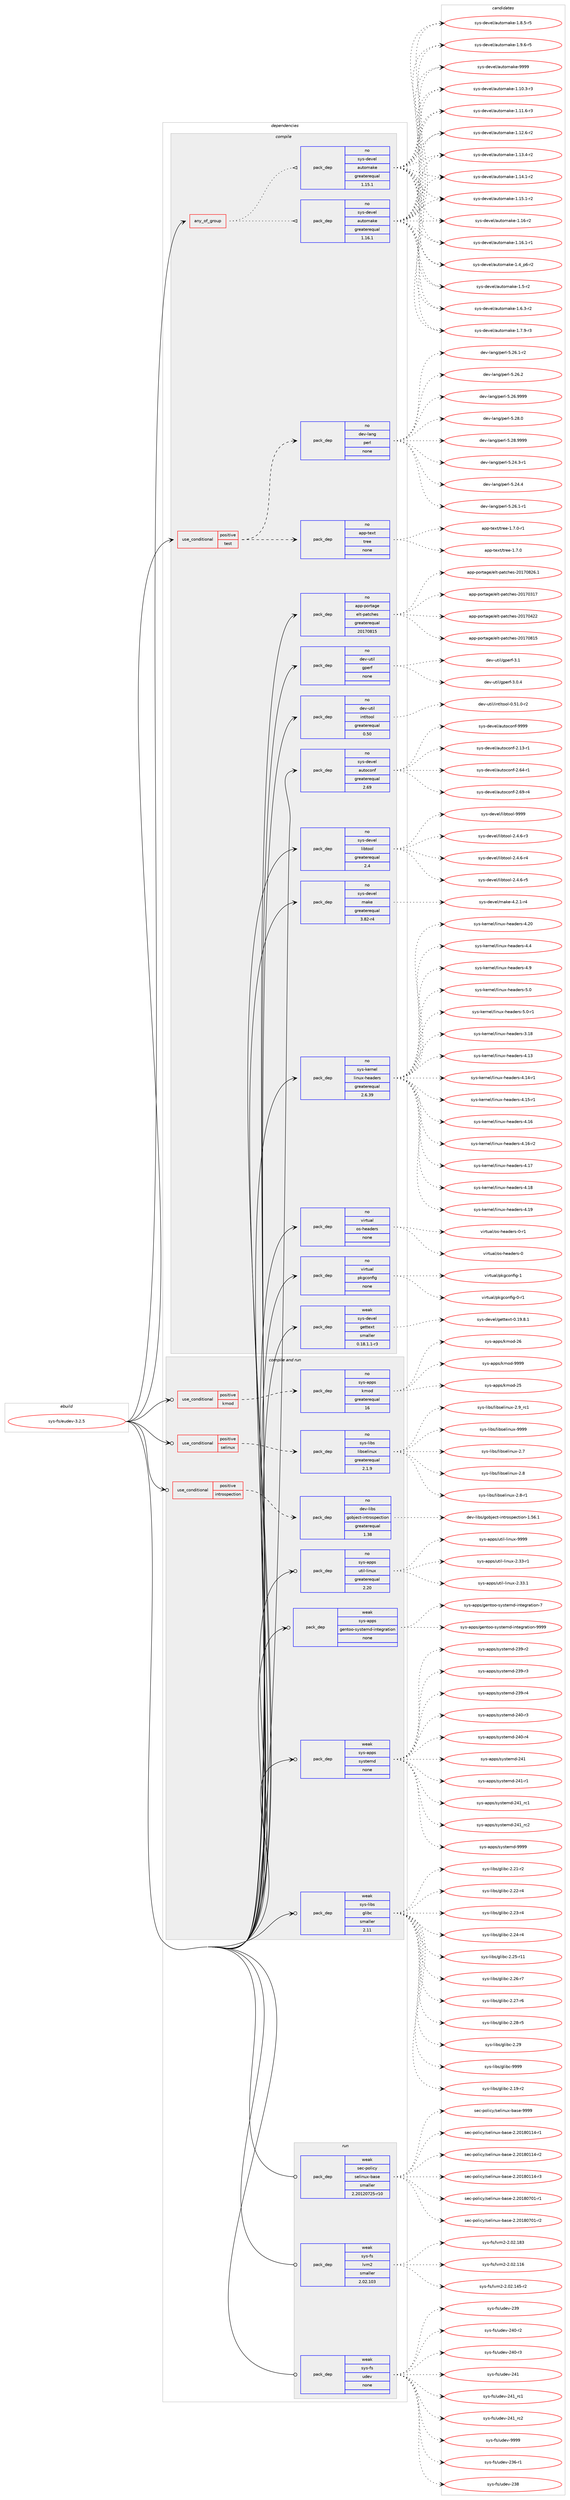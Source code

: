digraph prolog {

# *************
# Graph options
# *************

newrank=true;
concentrate=true;
compound=true;
graph [rankdir=LR,fontname=Helvetica,fontsize=10,ranksep=1.5];#, ranksep=2.5, nodesep=0.2];
edge  [arrowhead=vee];
node  [fontname=Helvetica,fontsize=10];

# **********
# The ebuild
# **********

subgraph cluster_leftcol {
color=gray;
rank=same;
label=<<i>ebuild</i>>;
id [label="sys-fs/eudev-3.2.5", color=red, width=4, href="../sys-fs/eudev-3.2.5.svg"];
}

# ****************
# The dependencies
# ****************

subgraph cluster_midcol {
color=gray;
label=<<i>dependencies</i>>;
subgraph cluster_compile {
fillcolor="#eeeeee";
style=filled;
label=<<i>compile</i>>;
subgraph any27519 {
dependency1732027 [label=<<TABLE BORDER="0" CELLBORDER="1" CELLSPACING="0" CELLPADDING="4"><TR><TD CELLPADDING="10">any_of_group</TD></TR></TABLE>>, shape=none, color=red];subgraph pack1242943 {
dependency1732028 [label=<<TABLE BORDER="0" CELLBORDER="1" CELLSPACING="0" CELLPADDING="4" WIDTH="220"><TR><TD ROWSPAN="6" CELLPADDING="30">pack_dep</TD></TR><TR><TD WIDTH="110">no</TD></TR><TR><TD>sys-devel</TD></TR><TR><TD>automake</TD></TR><TR><TD>greaterequal</TD></TR><TR><TD>1.16.1</TD></TR></TABLE>>, shape=none, color=blue];
}
dependency1732027:e -> dependency1732028:w [weight=20,style="dotted",arrowhead="oinv"];
subgraph pack1242944 {
dependency1732029 [label=<<TABLE BORDER="0" CELLBORDER="1" CELLSPACING="0" CELLPADDING="4" WIDTH="220"><TR><TD ROWSPAN="6" CELLPADDING="30">pack_dep</TD></TR><TR><TD WIDTH="110">no</TD></TR><TR><TD>sys-devel</TD></TR><TR><TD>automake</TD></TR><TR><TD>greaterequal</TD></TR><TR><TD>1.15.1</TD></TR></TABLE>>, shape=none, color=blue];
}
dependency1732027:e -> dependency1732029:w [weight=20,style="dotted",arrowhead="oinv"];
}
id:e -> dependency1732027:w [weight=20,style="solid",arrowhead="vee"];
subgraph cond460652 {
dependency1732030 [label=<<TABLE BORDER="0" CELLBORDER="1" CELLSPACING="0" CELLPADDING="4"><TR><TD ROWSPAN="3" CELLPADDING="10">use_conditional</TD></TR><TR><TD>positive</TD></TR><TR><TD>test</TD></TR></TABLE>>, shape=none, color=red];
subgraph pack1242945 {
dependency1732031 [label=<<TABLE BORDER="0" CELLBORDER="1" CELLSPACING="0" CELLPADDING="4" WIDTH="220"><TR><TD ROWSPAN="6" CELLPADDING="30">pack_dep</TD></TR><TR><TD WIDTH="110">no</TD></TR><TR><TD>app-text</TD></TR><TR><TD>tree</TD></TR><TR><TD>none</TD></TR><TR><TD></TD></TR></TABLE>>, shape=none, color=blue];
}
dependency1732030:e -> dependency1732031:w [weight=20,style="dashed",arrowhead="vee"];
subgraph pack1242946 {
dependency1732032 [label=<<TABLE BORDER="0" CELLBORDER="1" CELLSPACING="0" CELLPADDING="4" WIDTH="220"><TR><TD ROWSPAN="6" CELLPADDING="30">pack_dep</TD></TR><TR><TD WIDTH="110">no</TD></TR><TR><TD>dev-lang</TD></TR><TR><TD>perl</TD></TR><TR><TD>none</TD></TR><TR><TD></TD></TR></TABLE>>, shape=none, color=blue];
}
dependency1732030:e -> dependency1732032:w [weight=20,style="dashed",arrowhead="vee"];
}
id:e -> dependency1732030:w [weight=20,style="solid",arrowhead="vee"];
subgraph pack1242947 {
dependency1732033 [label=<<TABLE BORDER="0" CELLBORDER="1" CELLSPACING="0" CELLPADDING="4" WIDTH="220"><TR><TD ROWSPAN="6" CELLPADDING="30">pack_dep</TD></TR><TR><TD WIDTH="110">no</TD></TR><TR><TD>app-portage</TD></TR><TR><TD>elt-patches</TD></TR><TR><TD>greaterequal</TD></TR><TR><TD>20170815</TD></TR></TABLE>>, shape=none, color=blue];
}
id:e -> dependency1732033:w [weight=20,style="solid",arrowhead="vee"];
subgraph pack1242948 {
dependency1732034 [label=<<TABLE BORDER="0" CELLBORDER="1" CELLSPACING="0" CELLPADDING="4" WIDTH="220"><TR><TD ROWSPAN="6" CELLPADDING="30">pack_dep</TD></TR><TR><TD WIDTH="110">no</TD></TR><TR><TD>dev-util</TD></TR><TR><TD>gperf</TD></TR><TR><TD>none</TD></TR><TR><TD></TD></TR></TABLE>>, shape=none, color=blue];
}
id:e -> dependency1732034:w [weight=20,style="solid",arrowhead="vee"];
subgraph pack1242949 {
dependency1732035 [label=<<TABLE BORDER="0" CELLBORDER="1" CELLSPACING="0" CELLPADDING="4" WIDTH="220"><TR><TD ROWSPAN="6" CELLPADDING="30">pack_dep</TD></TR><TR><TD WIDTH="110">no</TD></TR><TR><TD>dev-util</TD></TR><TR><TD>intltool</TD></TR><TR><TD>greaterequal</TD></TR><TR><TD>0.50</TD></TR></TABLE>>, shape=none, color=blue];
}
id:e -> dependency1732035:w [weight=20,style="solid",arrowhead="vee"];
subgraph pack1242950 {
dependency1732036 [label=<<TABLE BORDER="0" CELLBORDER="1" CELLSPACING="0" CELLPADDING="4" WIDTH="220"><TR><TD ROWSPAN="6" CELLPADDING="30">pack_dep</TD></TR><TR><TD WIDTH="110">no</TD></TR><TR><TD>sys-devel</TD></TR><TR><TD>autoconf</TD></TR><TR><TD>greaterequal</TD></TR><TR><TD>2.69</TD></TR></TABLE>>, shape=none, color=blue];
}
id:e -> dependency1732036:w [weight=20,style="solid",arrowhead="vee"];
subgraph pack1242951 {
dependency1732037 [label=<<TABLE BORDER="0" CELLBORDER="1" CELLSPACING="0" CELLPADDING="4" WIDTH="220"><TR><TD ROWSPAN="6" CELLPADDING="30">pack_dep</TD></TR><TR><TD WIDTH="110">no</TD></TR><TR><TD>sys-devel</TD></TR><TR><TD>libtool</TD></TR><TR><TD>greaterequal</TD></TR><TR><TD>2.4</TD></TR></TABLE>>, shape=none, color=blue];
}
id:e -> dependency1732037:w [weight=20,style="solid",arrowhead="vee"];
subgraph pack1242952 {
dependency1732038 [label=<<TABLE BORDER="0" CELLBORDER="1" CELLSPACING="0" CELLPADDING="4" WIDTH="220"><TR><TD ROWSPAN="6" CELLPADDING="30">pack_dep</TD></TR><TR><TD WIDTH="110">no</TD></TR><TR><TD>sys-devel</TD></TR><TR><TD>make</TD></TR><TR><TD>greaterequal</TD></TR><TR><TD>3.82-r4</TD></TR></TABLE>>, shape=none, color=blue];
}
id:e -> dependency1732038:w [weight=20,style="solid",arrowhead="vee"];
subgraph pack1242953 {
dependency1732039 [label=<<TABLE BORDER="0" CELLBORDER="1" CELLSPACING="0" CELLPADDING="4" WIDTH="220"><TR><TD ROWSPAN="6" CELLPADDING="30">pack_dep</TD></TR><TR><TD WIDTH="110">no</TD></TR><TR><TD>sys-kernel</TD></TR><TR><TD>linux-headers</TD></TR><TR><TD>greaterequal</TD></TR><TR><TD>2.6.39</TD></TR></TABLE>>, shape=none, color=blue];
}
id:e -> dependency1732039:w [weight=20,style="solid",arrowhead="vee"];
subgraph pack1242954 {
dependency1732040 [label=<<TABLE BORDER="0" CELLBORDER="1" CELLSPACING="0" CELLPADDING="4" WIDTH="220"><TR><TD ROWSPAN="6" CELLPADDING="30">pack_dep</TD></TR><TR><TD WIDTH="110">no</TD></TR><TR><TD>virtual</TD></TR><TR><TD>os-headers</TD></TR><TR><TD>none</TD></TR><TR><TD></TD></TR></TABLE>>, shape=none, color=blue];
}
id:e -> dependency1732040:w [weight=20,style="solid",arrowhead="vee"];
subgraph pack1242955 {
dependency1732041 [label=<<TABLE BORDER="0" CELLBORDER="1" CELLSPACING="0" CELLPADDING="4" WIDTH="220"><TR><TD ROWSPAN="6" CELLPADDING="30">pack_dep</TD></TR><TR><TD WIDTH="110">no</TD></TR><TR><TD>virtual</TD></TR><TR><TD>pkgconfig</TD></TR><TR><TD>none</TD></TR><TR><TD></TD></TR></TABLE>>, shape=none, color=blue];
}
id:e -> dependency1732041:w [weight=20,style="solid",arrowhead="vee"];
subgraph pack1242956 {
dependency1732042 [label=<<TABLE BORDER="0" CELLBORDER="1" CELLSPACING="0" CELLPADDING="4" WIDTH="220"><TR><TD ROWSPAN="6" CELLPADDING="30">pack_dep</TD></TR><TR><TD WIDTH="110">weak</TD></TR><TR><TD>sys-devel</TD></TR><TR><TD>gettext</TD></TR><TR><TD>smaller</TD></TR><TR><TD>0.18.1.1-r3</TD></TR></TABLE>>, shape=none, color=blue];
}
id:e -> dependency1732042:w [weight=20,style="solid",arrowhead="vee"];
}
subgraph cluster_compileandrun {
fillcolor="#eeeeee";
style=filled;
label=<<i>compile and run</i>>;
subgraph cond460653 {
dependency1732043 [label=<<TABLE BORDER="0" CELLBORDER="1" CELLSPACING="0" CELLPADDING="4"><TR><TD ROWSPAN="3" CELLPADDING="10">use_conditional</TD></TR><TR><TD>positive</TD></TR><TR><TD>introspection</TD></TR></TABLE>>, shape=none, color=red];
subgraph pack1242957 {
dependency1732044 [label=<<TABLE BORDER="0" CELLBORDER="1" CELLSPACING="0" CELLPADDING="4" WIDTH="220"><TR><TD ROWSPAN="6" CELLPADDING="30">pack_dep</TD></TR><TR><TD WIDTH="110">no</TD></TR><TR><TD>dev-libs</TD></TR><TR><TD>gobject-introspection</TD></TR><TR><TD>greaterequal</TD></TR><TR><TD>1.38</TD></TR></TABLE>>, shape=none, color=blue];
}
dependency1732043:e -> dependency1732044:w [weight=20,style="dashed",arrowhead="vee"];
}
id:e -> dependency1732043:w [weight=20,style="solid",arrowhead="odotvee"];
subgraph cond460654 {
dependency1732045 [label=<<TABLE BORDER="0" CELLBORDER="1" CELLSPACING="0" CELLPADDING="4"><TR><TD ROWSPAN="3" CELLPADDING="10">use_conditional</TD></TR><TR><TD>positive</TD></TR><TR><TD>kmod</TD></TR></TABLE>>, shape=none, color=red];
subgraph pack1242958 {
dependency1732046 [label=<<TABLE BORDER="0" CELLBORDER="1" CELLSPACING="0" CELLPADDING="4" WIDTH="220"><TR><TD ROWSPAN="6" CELLPADDING="30">pack_dep</TD></TR><TR><TD WIDTH="110">no</TD></TR><TR><TD>sys-apps</TD></TR><TR><TD>kmod</TD></TR><TR><TD>greaterequal</TD></TR><TR><TD>16</TD></TR></TABLE>>, shape=none, color=blue];
}
dependency1732045:e -> dependency1732046:w [weight=20,style="dashed",arrowhead="vee"];
}
id:e -> dependency1732045:w [weight=20,style="solid",arrowhead="odotvee"];
subgraph cond460655 {
dependency1732047 [label=<<TABLE BORDER="0" CELLBORDER="1" CELLSPACING="0" CELLPADDING="4"><TR><TD ROWSPAN="3" CELLPADDING="10">use_conditional</TD></TR><TR><TD>positive</TD></TR><TR><TD>selinux</TD></TR></TABLE>>, shape=none, color=red];
subgraph pack1242959 {
dependency1732048 [label=<<TABLE BORDER="0" CELLBORDER="1" CELLSPACING="0" CELLPADDING="4" WIDTH="220"><TR><TD ROWSPAN="6" CELLPADDING="30">pack_dep</TD></TR><TR><TD WIDTH="110">no</TD></TR><TR><TD>sys-libs</TD></TR><TR><TD>libselinux</TD></TR><TR><TD>greaterequal</TD></TR><TR><TD>2.1.9</TD></TR></TABLE>>, shape=none, color=blue];
}
dependency1732047:e -> dependency1732048:w [weight=20,style="dashed",arrowhead="vee"];
}
id:e -> dependency1732047:w [weight=20,style="solid",arrowhead="odotvee"];
subgraph pack1242960 {
dependency1732049 [label=<<TABLE BORDER="0" CELLBORDER="1" CELLSPACING="0" CELLPADDING="4" WIDTH="220"><TR><TD ROWSPAN="6" CELLPADDING="30">pack_dep</TD></TR><TR><TD WIDTH="110">no</TD></TR><TR><TD>sys-apps</TD></TR><TR><TD>util-linux</TD></TR><TR><TD>greaterequal</TD></TR><TR><TD>2.20</TD></TR></TABLE>>, shape=none, color=blue];
}
id:e -> dependency1732049:w [weight=20,style="solid",arrowhead="odotvee"];
subgraph pack1242961 {
dependency1732050 [label=<<TABLE BORDER="0" CELLBORDER="1" CELLSPACING="0" CELLPADDING="4" WIDTH="220"><TR><TD ROWSPAN="6" CELLPADDING="30">pack_dep</TD></TR><TR><TD WIDTH="110">weak</TD></TR><TR><TD>sys-apps</TD></TR><TR><TD>gentoo-systemd-integration</TD></TR><TR><TD>none</TD></TR><TR><TD></TD></TR></TABLE>>, shape=none, color=blue];
}
id:e -> dependency1732050:w [weight=20,style="solid",arrowhead="odotvee"];
subgraph pack1242962 {
dependency1732051 [label=<<TABLE BORDER="0" CELLBORDER="1" CELLSPACING="0" CELLPADDING="4" WIDTH="220"><TR><TD ROWSPAN="6" CELLPADDING="30">pack_dep</TD></TR><TR><TD WIDTH="110">weak</TD></TR><TR><TD>sys-apps</TD></TR><TR><TD>systemd</TD></TR><TR><TD>none</TD></TR><TR><TD></TD></TR></TABLE>>, shape=none, color=blue];
}
id:e -> dependency1732051:w [weight=20,style="solid",arrowhead="odotvee"];
subgraph pack1242963 {
dependency1732052 [label=<<TABLE BORDER="0" CELLBORDER="1" CELLSPACING="0" CELLPADDING="4" WIDTH="220"><TR><TD ROWSPAN="6" CELLPADDING="30">pack_dep</TD></TR><TR><TD WIDTH="110">weak</TD></TR><TR><TD>sys-libs</TD></TR><TR><TD>glibc</TD></TR><TR><TD>smaller</TD></TR><TR><TD>2.11</TD></TR></TABLE>>, shape=none, color=blue];
}
id:e -> dependency1732052:w [weight=20,style="solid",arrowhead="odotvee"];
}
subgraph cluster_run {
fillcolor="#eeeeee";
style=filled;
label=<<i>run</i>>;
subgraph pack1242964 {
dependency1732053 [label=<<TABLE BORDER="0" CELLBORDER="1" CELLSPACING="0" CELLPADDING="4" WIDTH="220"><TR><TD ROWSPAN="6" CELLPADDING="30">pack_dep</TD></TR><TR><TD WIDTH="110">weak</TD></TR><TR><TD>sec-policy</TD></TR><TR><TD>selinux-base</TD></TR><TR><TD>smaller</TD></TR><TR><TD>2.20120725-r10</TD></TR></TABLE>>, shape=none, color=blue];
}
id:e -> dependency1732053:w [weight=20,style="solid",arrowhead="odot"];
subgraph pack1242965 {
dependency1732054 [label=<<TABLE BORDER="0" CELLBORDER="1" CELLSPACING="0" CELLPADDING="4" WIDTH="220"><TR><TD ROWSPAN="6" CELLPADDING="30">pack_dep</TD></TR><TR><TD WIDTH="110">weak</TD></TR><TR><TD>sys-fs</TD></TR><TR><TD>lvm2</TD></TR><TR><TD>smaller</TD></TR><TR><TD>2.02.103</TD></TR></TABLE>>, shape=none, color=blue];
}
id:e -> dependency1732054:w [weight=20,style="solid",arrowhead="odot"];
subgraph pack1242966 {
dependency1732055 [label=<<TABLE BORDER="0" CELLBORDER="1" CELLSPACING="0" CELLPADDING="4" WIDTH="220"><TR><TD ROWSPAN="6" CELLPADDING="30">pack_dep</TD></TR><TR><TD WIDTH="110">weak</TD></TR><TR><TD>sys-fs</TD></TR><TR><TD>udev</TD></TR><TR><TD>none</TD></TR><TR><TD></TD></TR></TABLE>>, shape=none, color=blue];
}
id:e -> dependency1732055:w [weight=20,style="solid",arrowhead="odot"];
}
}

# **************
# The candidates
# **************

subgraph cluster_choices {
rank=same;
color=gray;
label=<<i>candidates</i>>;

subgraph choice1242943 {
color=black;
nodesep=1;
choice11512111545100101118101108479711711611110997107101454946494846514511451 [label="sys-devel/automake-1.10.3-r3", color=red, width=4,href="../sys-devel/automake-1.10.3-r3.svg"];
choice11512111545100101118101108479711711611110997107101454946494946544511451 [label="sys-devel/automake-1.11.6-r3", color=red, width=4,href="../sys-devel/automake-1.11.6-r3.svg"];
choice11512111545100101118101108479711711611110997107101454946495046544511450 [label="sys-devel/automake-1.12.6-r2", color=red, width=4,href="../sys-devel/automake-1.12.6-r2.svg"];
choice11512111545100101118101108479711711611110997107101454946495146524511450 [label="sys-devel/automake-1.13.4-r2", color=red, width=4,href="../sys-devel/automake-1.13.4-r2.svg"];
choice11512111545100101118101108479711711611110997107101454946495246494511450 [label="sys-devel/automake-1.14.1-r2", color=red, width=4,href="../sys-devel/automake-1.14.1-r2.svg"];
choice11512111545100101118101108479711711611110997107101454946495346494511450 [label="sys-devel/automake-1.15.1-r2", color=red, width=4,href="../sys-devel/automake-1.15.1-r2.svg"];
choice1151211154510010111810110847971171161111099710710145494649544511450 [label="sys-devel/automake-1.16-r2", color=red, width=4,href="../sys-devel/automake-1.16-r2.svg"];
choice11512111545100101118101108479711711611110997107101454946495446494511449 [label="sys-devel/automake-1.16.1-r1", color=red, width=4,href="../sys-devel/automake-1.16.1-r1.svg"];
choice115121115451001011181011084797117116111109971071014549465295112544511450 [label="sys-devel/automake-1.4_p6-r2", color=red, width=4,href="../sys-devel/automake-1.4_p6-r2.svg"];
choice11512111545100101118101108479711711611110997107101454946534511450 [label="sys-devel/automake-1.5-r2", color=red, width=4,href="../sys-devel/automake-1.5-r2.svg"];
choice115121115451001011181011084797117116111109971071014549465446514511450 [label="sys-devel/automake-1.6.3-r2", color=red, width=4,href="../sys-devel/automake-1.6.3-r2.svg"];
choice115121115451001011181011084797117116111109971071014549465546574511451 [label="sys-devel/automake-1.7.9-r3", color=red, width=4,href="../sys-devel/automake-1.7.9-r3.svg"];
choice115121115451001011181011084797117116111109971071014549465646534511453 [label="sys-devel/automake-1.8.5-r5", color=red, width=4,href="../sys-devel/automake-1.8.5-r5.svg"];
choice115121115451001011181011084797117116111109971071014549465746544511453 [label="sys-devel/automake-1.9.6-r5", color=red, width=4,href="../sys-devel/automake-1.9.6-r5.svg"];
choice115121115451001011181011084797117116111109971071014557575757 [label="sys-devel/automake-9999", color=red, width=4,href="../sys-devel/automake-9999.svg"];
dependency1732028:e -> choice11512111545100101118101108479711711611110997107101454946494846514511451:w [style=dotted,weight="100"];
dependency1732028:e -> choice11512111545100101118101108479711711611110997107101454946494946544511451:w [style=dotted,weight="100"];
dependency1732028:e -> choice11512111545100101118101108479711711611110997107101454946495046544511450:w [style=dotted,weight="100"];
dependency1732028:e -> choice11512111545100101118101108479711711611110997107101454946495146524511450:w [style=dotted,weight="100"];
dependency1732028:e -> choice11512111545100101118101108479711711611110997107101454946495246494511450:w [style=dotted,weight="100"];
dependency1732028:e -> choice11512111545100101118101108479711711611110997107101454946495346494511450:w [style=dotted,weight="100"];
dependency1732028:e -> choice1151211154510010111810110847971171161111099710710145494649544511450:w [style=dotted,weight="100"];
dependency1732028:e -> choice11512111545100101118101108479711711611110997107101454946495446494511449:w [style=dotted,weight="100"];
dependency1732028:e -> choice115121115451001011181011084797117116111109971071014549465295112544511450:w [style=dotted,weight="100"];
dependency1732028:e -> choice11512111545100101118101108479711711611110997107101454946534511450:w [style=dotted,weight="100"];
dependency1732028:e -> choice115121115451001011181011084797117116111109971071014549465446514511450:w [style=dotted,weight="100"];
dependency1732028:e -> choice115121115451001011181011084797117116111109971071014549465546574511451:w [style=dotted,weight="100"];
dependency1732028:e -> choice115121115451001011181011084797117116111109971071014549465646534511453:w [style=dotted,weight="100"];
dependency1732028:e -> choice115121115451001011181011084797117116111109971071014549465746544511453:w [style=dotted,weight="100"];
dependency1732028:e -> choice115121115451001011181011084797117116111109971071014557575757:w [style=dotted,weight="100"];
}
subgraph choice1242944 {
color=black;
nodesep=1;
choice11512111545100101118101108479711711611110997107101454946494846514511451 [label="sys-devel/automake-1.10.3-r3", color=red, width=4,href="../sys-devel/automake-1.10.3-r3.svg"];
choice11512111545100101118101108479711711611110997107101454946494946544511451 [label="sys-devel/automake-1.11.6-r3", color=red, width=4,href="../sys-devel/automake-1.11.6-r3.svg"];
choice11512111545100101118101108479711711611110997107101454946495046544511450 [label="sys-devel/automake-1.12.6-r2", color=red, width=4,href="../sys-devel/automake-1.12.6-r2.svg"];
choice11512111545100101118101108479711711611110997107101454946495146524511450 [label="sys-devel/automake-1.13.4-r2", color=red, width=4,href="../sys-devel/automake-1.13.4-r2.svg"];
choice11512111545100101118101108479711711611110997107101454946495246494511450 [label="sys-devel/automake-1.14.1-r2", color=red, width=4,href="../sys-devel/automake-1.14.1-r2.svg"];
choice11512111545100101118101108479711711611110997107101454946495346494511450 [label="sys-devel/automake-1.15.1-r2", color=red, width=4,href="../sys-devel/automake-1.15.1-r2.svg"];
choice1151211154510010111810110847971171161111099710710145494649544511450 [label="sys-devel/automake-1.16-r2", color=red, width=4,href="../sys-devel/automake-1.16-r2.svg"];
choice11512111545100101118101108479711711611110997107101454946495446494511449 [label="sys-devel/automake-1.16.1-r1", color=red, width=4,href="../sys-devel/automake-1.16.1-r1.svg"];
choice115121115451001011181011084797117116111109971071014549465295112544511450 [label="sys-devel/automake-1.4_p6-r2", color=red, width=4,href="../sys-devel/automake-1.4_p6-r2.svg"];
choice11512111545100101118101108479711711611110997107101454946534511450 [label="sys-devel/automake-1.5-r2", color=red, width=4,href="../sys-devel/automake-1.5-r2.svg"];
choice115121115451001011181011084797117116111109971071014549465446514511450 [label="sys-devel/automake-1.6.3-r2", color=red, width=4,href="../sys-devel/automake-1.6.3-r2.svg"];
choice115121115451001011181011084797117116111109971071014549465546574511451 [label="sys-devel/automake-1.7.9-r3", color=red, width=4,href="../sys-devel/automake-1.7.9-r3.svg"];
choice115121115451001011181011084797117116111109971071014549465646534511453 [label="sys-devel/automake-1.8.5-r5", color=red, width=4,href="../sys-devel/automake-1.8.5-r5.svg"];
choice115121115451001011181011084797117116111109971071014549465746544511453 [label="sys-devel/automake-1.9.6-r5", color=red, width=4,href="../sys-devel/automake-1.9.6-r5.svg"];
choice115121115451001011181011084797117116111109971071014557575757 [label="sys-devel/automake-9999", color=red, width=4,href="../sys-devel/automake-9999.svg"];
dependency1732029:e -> choice11512111545100101118101108479711711611110997107101454946494846514511451:w [style=dotted,weight="100"];
dependency1732029:e -> choice11512111545100101118101108479711711611110997107101454946494946544511451:w [style=dotted,weight="100"];
dependency1732029:e -> choice11512111545100101118101108479711711611110997107101454946495046544511450:w [style=dotted,weight="100"];
dependency1732029:e -> choice11512111545100101118101108479711711611110997107101454946495146524511450:w [style=dotted,weight="100"];
dependency1732029:e -> choice11512111545100101118101108479711711611110997107101454946495246494511450:w [style=dotted,weight="100"];
dependency1732029:e -> choice11512111545100101118101108479711711611110997107101454946495346494511450:w [style=dotted,weight="100"];
dependency1732029:e -> choice1151211154510010111810110847971171161111099710710145494649544511450:w [style=dotted,weight="100"];
dependency1732029:e -> choice11512111545100101118101108479711711611110997107101454946495446494511449:w [style=dotted,weight="100"];
dependency1732029:e -> choice115121115451001011181011084797117116111109971071014549465295112544511450:w [style=dotted,weight="100"];
dependency1732029:e -> choice11512111545100101118101108479711711611110997107101454946534511450:w [style=dotted,weight="100"];
dependency1732029:e -> choice115121115451001011181011084797117116111109971071014549465446514511450:w [style=dotted,weight="100"];
dependency1732029:e -> choice115121115451001011181011084797117116111109971071014549465546574511451:w [style=dotted,weight="100"];
dependency1732029:e -> choice115121115451001011181011084797117116111109971071014549465646534511453:w [style=dotted,weight="100"];
dependency1732029:e -> choice115121115451001011181011084797117116111109971071014549465746544511453:w [style=dotted,weight="100"];
dependency1732029:e -> choice115121115451001011181011084797117116111109971071014557575757:w [style=dotted,weight="100"];
}
subgraph choice1242945 {
color=black;
nodesep=1;
choice971121124511610112011647116114101101454946554648 [label="app-text/tree-1.7.0", color=red, width=4,href="../app-text/tree-1.7.0.svg"];
choice9711211245116101120116471161141011014549465546484511449 [label="app-text/tree-1.7.0-r1", color=red, width=4,href="../app-text/tree-1.7.0-r1.svg"];
dependency1732031:e -> choice971121124511610112011647116114101101454946554648:w [style=dotted,weight="100"];
dependency1732031:e -> choice9711211245116101120116471161141011014549465546484511449:w [style=dotted,weight="100"];
}
subgraph choice1242946 {
color=black;
nodesep=1;
choice100101118451089711010347112101114108455346505246514511449 [label="dev-lang/perl-5.24.3-r1", color=red, width=4,href="../dev-lang/perl-5.24.3-r1.svg"];
choice10010111845108971101034711210111410845534650524652 [label="dev-lang/perl-5.24.4", color=red, width=4,href="../dev-lang/perl-5.24.4.svg"];
choice100101118451089711010347112101114108455346505446494511449 [label="dev-lang/perl-5.26.1-r1", color=red, width=4,href="../dev-lang/perl-5.26.1-r1.svg"];
choice100101118451089711010347112101114108455346505446494511450 [label="dev-lang/perl-5.26.1-r2", color=red, width=4,href="../dev-lang/perl-5.26.1-r2.svg"];
choice10010111845108971101034711210111410845534650544650 [label="dev-lang/perl-5.26.2", color=red, width=4,href="../dev-lang/perl-5.26.2.svg"];
choice10010111845108971101034711210111410845534650544657575757 [label="dev-lang/perl-5.26.9999", color=red, width=4,href="../dev-lang/perl-5.26.9999.svg"];
choice10010111845108971101034711210111410845534650564648 [label="dev-lang/perl-5.28.0", color=red, width=4,href="../dev-lang/perl-5.28.0.svg"];
choice10010111845108971101034711210111410845534650564657575757 [label="dev-lang/perl-5.28.9999", color=red, width=4,href="../dev-lang/perl-5.28.9999.svg"];
dependency1732032:e -> choice100101118451089711010347112101114108455346505246514511449:w [style=dotted,weight="100"];
dependency1732032:e -> choice10010111845108971101034711210111410845534650524652:w [style=dotted,weight="100"];
dependency1732032:e -> choice100101118451089711010347112101114108455346505446494511449:w [style=dotted,weight="100"];
dependency1732032:e -> choice100101118451089711010347112101114108455346505446494511450:w [style=dotted,weight="100"];
dependency1732032:e -> choice10010111845108971101034711210111410845534650544650:w [style=dotted,weight="100"];
dependency1732032:e -> choice10010111845108971101034711210111410845534650544657575757:w [style=dotted,weight="100"];
dependency1732032:e -> choice10010111845108971101034711210111410845534650564648:w [style=dotted,weight="100"];
dependency1732032:e -> choice10010111845108971101034711210111410845534650564657575757:w [style=dotted,weight="100"];
}
subgraph choice1242947 {
color=black;
nodesep=1;
choice97112112451121111141169710310147101108116451129711699104101115455048495548514955 [label="app-portage/elt-patches-20170317", color=red, width=4,href="../app-portage/elt-patches-20170317.svg"];
choice97112112451121111141169710310147101108116451129711699104101115455048495548525050 [label="app-portage/elt-patches-20170422", color=red, width=4,href="../app-portage/elt-patches-20170422.svg"];
choice97112112451121111141169710310147101108116451129711699104101115455048495548564953 [label="app-portage/elt-patches-20170815", color=red, width=4,href="../app-portage/elt-patches-20170815.svg"];
choice971121124511211111411697103101471011081164511297116991041011154550484955485650544649 [label="app-portage/elt-patches-20170826.1", color=red, width=4,href="../app-portage/elt-patches-20170826.1.svg"];
dependency1732033:e -> choice97112112451121111141169710310147101108116451129711699104101115455048495548514955:w [style=dotted,weight="100"];
dependency1732033:e -> choice97112112451121111141169710310147101108116451129711699104101115455048495548525050:w [style=dotted,weight="100"];
dependency1732033:e -> choice97112112451121111141169710310147101108116451129711699104101115455048495548564953:w [style=dotted,weight="100"];
dependency1732033:e -> choice971121124511211111411697103101471011081164511297116991041011154550484955485650544649:w [style=dotted,weight="100"];
}
subgraph choice1242948 {
color=black;
nodesep=1;
choice1001011184511711610510847103112101114102455146484652 [label="dev-util/gperf-3.0.4", color=red, width=4,href="../dev-util/gperf-3.0.4.svg"];
choice100101118451171161051084710311210111410245514649 [label="dev-util/gperf-3.1", color=red, width=4,href="../dev-util/gperf-3.1.svg"];
dependency1732034:e -> choice1001011184511711610510847103112101114102455146484652:w [style=dotted,weight="100"];
dependency1732034:e -> choice100101118451171161051084710311210111410245514649:w [style=dotted,weight="100"];
}
subgraph choice1242949 {
color=black;
nodesep=1;
choice1001011184511711610510847105110116108116111111108454846534946484511450 [label="dev-util/intltool-0.51.0-r2", color=red, width=4,href="../dev-util/intltool-0.51.0-r2.svg"];
dependency1732035:e -> choice1001011184511711610510847105110116108116111111108454846534946484511450:w [style=dotted,weight="100"];
}
subgraph choice1242950 {
color=black;
nodesep=1;
choice1151211154510010111810110847971171161119911111010245504649514511449 [label="sys-devel/autoconf-2.13-r1", color=red, width=4,href="../sys-devel/autoconf-2.13-r1.svg"];
choice1151211154510010111810110847971171161119911111010245504654524511449 [label="sys-devel/autoconf-2.64-r1", color=red, width=4,href="../sys-devel/autoconf-2.64-r1.svg"];
choice1151211154510010111810110847971171161119911111010245504654574511452 [label="sys-devel/autoconf-2.69-r4", color=red, width=4,href="../sys-devel/autoconf-2.69-r4.svg"];
choice115121115451001011181011084797117116111991111101024557575757 [label="sys-devel/autoconf-9999", color=red, width=4,href="../sys-devel/autoconf-9999.svg"];
dependency1732036:e -> choice1151211154510010111810110847971171161119911111010245504649514511449:w [style=dotted,weight="100"];
dependency1732036:e -> choice1151211154510010111810110847971171161119911111010245504654524511449:w [style=dotted,weight="100"];
dependency1732036:e -> choice1151211154510010111810110847971171161119911111010245504654574511452:w [style=dotted,weight="100"];
dependency1732036:e -> choice115121115451001011181011084797117116111991111101024557575757:w [style=dotted,weight="100"];
}
subgraph choice1242951 {
color=black;
nodesep=1;
choice1151211154510010111810110847108105981161111111084550465246544511451 [label="sys-devel/libtool-2.4.6-r3", color=red, width=4,href="../sys-devel/libtool-2.4.6-r3.svg"];
choice1151211154510010111810110847108105981161111111084550465246544511452 [label="sys-devel/libtool-2.4.6-r4", color=red, width=4,href="../sys-devel/libtool-2.4.6-r4.svg"];
choice1151211154510010111810110847108105981161111111084550465246544511453 [label="sys-devel/libtool-2.4.6-r5", color=red, width=4,href="../sys-devel/libtool-2.4.6-r5.svg"];
choice1151211154510010111810110847108105981161111111084557575757 [label="sys-devel/libtool-9999", color=red, width=4,href="../sys-devel/libtool-9999.svg"];
dependency1732037:e -> choice1151211154510010111810110847108105981161111111084550465246544511451:w [style=dotted,weight="100"];
dependency1732037:e -> choice1151211154510010111810110847108105981161111111084550465246544511452:w [style=dotted,weight="100"];
dependency1732037:e -> choice1151211154510010111810110847108105981161111111084550465246544511453:w [style=dotted,weight="100"];
dependency1732037:e -> choice1151211154510010111810110847108105981161111111084557575757:w [style=dotted,weight="100"];
}
subgraph choice1242952 {
color=black;
nodesep=1;
choice1151211154510010111810110847109971071014552465046494511452 [label="sys-devel/make-4.2.1-r4", color=red, width=4,href="../sys-devel/make-4.2.1-r4.svg"];
dependency1732038:e -> choice1151211154510010111810110847109971071014552465046494511452:w [style=dotted,weight="100"];
}
subgraph choice1242953 {
color=black;
nodesep=1;
choice115121115451071011141101011084710810511011712045104101971001011141154551464956 [label="sys-kernel/linux-headers-3.18", color=red, width=4,href="../sys-kernel/linux-headers-3.18.svg"];
choice115121115451071011141101011084710810511011712045104101971001011141154552464951 [label="sys-kernel/linux-headers-4.13", color=red, width=4,href="../sys-kernel/linux-headers-4.13.svg"];
choice1151211154510710111411010110847108105110117120451041019710010111411545524649524511449 [label="sys-kernel/linux-headers-4.14-r1", color=red, width=4,href="../sys-kernel/linux-headers-4.14-r1.svg"];
choice1151211154510710111411010110847108105110117120451041019710010111411545524649534511449 [label="sys-kernel/linux-headers-4.15-r1", color=red, width=4,href="../sys-kernel/linux-headers-4.15-r1.svg"];
choice115121115451071011141101011084710810511011712045104101971001011141154552464954 [label="sys-kernel/linux-headers-4.16", color=red, width=4,href="../sys-kernel/linux-headers-4.16.svg"];
choice1151211154510710111411010110847108105110117120451041019710010111411545524649544511450 [label="sys-kernel/linux-headers-4.16-r2", color=red, width=4,href="../sys-kernel/linux-headers-4.16-r2.svg"];
choice115121115451071011141101011084710810511011712045104101971001011141154552464955 [label="sys-kernel/linux-headers-4.17", color=red, width=4,href="../sys-kernel/linux-headers-4.17.svg"];
choice115121115451071011141101011084710810511011712045104101971001011141154552464956 [label="sys-kernel/linux-headers-4.18", color=red, width=4,href="../sys-kernel/linux-headers-4.18.svg"];
choice115121115451071011141101011084710810511011712045104101971001011141154552464957 [label="sys-kernel/linux-headers-4.19", color=red, width=4,href="../sys-kernel/linux-headers-4.19.svg"];
choice115121115451071011141101011084710810511011712045104101971001011141154552465048 [label="sys-kernel/linux-headers-4.20", color=red, width=4,href="../sys-kernel/linux-headers-4.20.svg"];
choice1151211154510710111411010110847108105110117120451041019710010111411545524652 [label="sys-kernel/linux-headers-4.4", color=red, width=4,href="../sys-kernel/linux-headers-4.4.svg"];
choice1151211154510710111411010110847108105110117120451041019710010111411545524657 [label="sys-kernel/linux-headers-4.9", color=red, width=4,href="../sys-kernel/linux-headers-4.9.svg"];
choice1151211154510710111411010110847108105110117120451041019710010111411545534648 [label="sys-kernel/linux-headers-5.0", color=red, width=4,href="../sys-kernel/linux-headers-5.0.svg"];
choice11512111545107101114110101108471081051101171204510410197100101114115455346484511449 [label="sys-kernel/linux-headers-5.0-r1", color=red, width=4,href="../sys-kernel/linux-headers-5.0-r1.svg"];
dependency1732039:e -> choice115121115451071011141101011084710810511011712045104101971001011141154551464956:w [style=dotted,weight="100"];
dependency1732039:e -> choice115121115451071011141101011084710810511011712045104101971001011141154552464951:w [style=dotted,weight="100"];
dependency1732039:e -> choice1151211154510710111411010110847108105110117120451041019710010111411545524649524511449:w [style=dotted,weight="100"];
dependency1732039:e -> choice1151211154510710111411010110847108105110117120451041019710010111411545524649534511449:w [style=dotted,weight="100"];
dependency1732039:e -> choice115121115451071011141101011084710810511011712045104101971001011141154552464954:w [style=dotted,weight="100"];
dependency1732039:e -> choice1151211154510710111411010110847108105110117120451041019710010111411545524649544511450:w [style=dotted,weight="100"];
dependency1732039:e -> choice115121115451071011141101011084710810511011712045104101971001011141154552464955:w [style=dotted,weight="100"];
dependency1732039:e -> choice115121115451071011141101011084710810511011712045104101971001011141154552464956:w [style=dotted,weight="100"];
dependency1732039:e -> choice115121115451071011141101011084710810511011712045104101971001011141154552464957:w [style=dotted,weight="100"];
dependency1732039:e -> choice115121115451071011141101011084710810511011712045104101971001011141154552465048:w [style=dotted,weight="100"];
dependency1732039:e -> choice1151211154510710111411010110847108105110117120451041019710010111411545524652:w [style=dotted,weight="100"];
dependency1732039:e -> choice1151211154510710111411010110847108105110117120451041019710010111411545524657:w [style=dotted,weight="100"];
dependency1732039:e -> choice1151211154510710111411010110847108105110117120451041019710010111411545534648:w [style=dotted,weight="100"];
dependency1732039:e -> choice11512111545107101114110101108471081051101171204510410197100101114115455346484511449:w [style=dotted,weight="100"];
}
subgraph choice1242954 {
color=black;
nodesep=1;
choice118105114116117971084711111545104101971001011141154548 [label="virtual/os-headers-0", color=red, width=4,href="../virtual/os-headers-0.svg"];
choice1181051141161179710847111115451041019710010111411545484511449 [label="virtual/os-headers-0-r1", color=red, width=4,href="../virtual/os-headers-0-r1.svg"];
dependency1732040:e -> choice118105114116117971084711111545104101971001011141154548:w [style=dotted,weight="100"];
dependency1732040:e -> choice1181051141161179710847111115451041019710010111411545484511449:w [style=dotted,weight="100"];
}
subgraph choice1242955 {
color=black;
nodesep=1;
choice11810511411611797108471121071039911111010210510345484511449 [label="virtual/pkgconfig-0-r1", color=red, width=4,href="../virtual/pkgconfig-0-r1.svg"];
choice1181051141161179710847112107103991111101021051034549 [label="virtual/pkgconfig-1", color=red, width=4,href="../virtual/pkgconfig-1.svg"];
dependency1732041:e -> choice11810511411611797108471121071039911111010210510345484511449:w [style=dotted,weight="100"];
dependency1732041:e -> choice1181051141161179710847112107103991111101021051034549:w [style=dotted,weight="100"];
}
subgraph choice1242956 {
color=black;
nodesep=1;
choice1151211154510010111810110847103101116116101120116454846495746564649 [label="sys-devel/gettext-0.19.8.1", color=red, width=4,href="../sys-devel/gettext-0.19.8.1.svg"];
dependency1732042:e -> choice1151211154510010111810110847103101116116101120116454846495746564649:w [style=dotted,weight="100"];
}
subgraph choice1242957 {
color=black;
nodesep=1;
choice1001011184510810598115471031119810610199116451051101161141111151121019911610511111045494653544649 [label="dev-libs/gobject-introspection-1.56.1", color=red, width=4,href="../dev-libs/gobject-introspection-1.56.1.svg"];
dependency1732044:e -> choice1001011184510810598115471031119810610199116451051101161141111151121019911610511111045494653544649:w [style=dotted,weight="100"];
}
subgraph choice1242958 {
color=black;
nodesep=1;
choice115121115459711211211547107109111100455053 [label="sys-apps/kmod-25", color=red, width=4,href="../sys-apps/kmod-25.svg"];
choice115121115459711211211547107109111100455054 [label="sys-apps/kmod-26", color=red, width=4,href="../sys-apps/kmod-26.svg"];
choice1151211154597112112115471071091111004557575757 [label="sys-apps/kmod-9999", color=red, width=4,href="../sys-apps/kmod-9999.svg"];
dependency1732046:e -> choice115121115459711211211547107109111100455053:w [style=dotted,weight="100"];
dependency1732046:e -> choice115121115459711211211547107109111100455054:w [style=dotted,weight="100"];
dependency1732046:e -> choice1151211154597112112115471071091111004557575757:w [style=dotted,weight="100"];
}
subgraph choice1242959 {
color=black;
nodesep=1;
choice1151211154510810598115471081059811510110810511011712045504655 [label="sys-libs/libselinux-2.7", color=red, width=4,href="../sys-libs/libselinux-2.7.svg"];
choice1151211154510810598115471081059811510110810511011712045504656 [label="sys-libs/libselinux-2.8", color=red, width=4,href="../sys-libs/libselinux-2.8.svg"];
choice11512111545108105981154710810598115101108105110117120455046564511449 [label="sys-libs/libselinux-2.8-r1", color=red, width=4,href="../sys-libs/libselinux-2.8-r1.svg"];
choice1151211154510810598115471081059811510110810511011712045504657951149949 [label="sys-libs/libselinux-2.9_rc1", color=red, width=4,href="../sys-libs/libselinux-2.9_rc1.svg"];
choice115121115451081059811547108105981151011081051101171204557575757 [label="sys-libs/libselinux-9999", color=red, width=4,href="../sys-libs/libselinux-9999.svg"];
dependency1732048:e -> choice1151211154510810598115471081059811510110810511011712045504655:w [style=dotted,weight="100"];
dependency1732048:e -> choice1151211154510810598115471081059811510110810511011712045504656:w [style=dotted,weight="100"];
dependency1732048:e -> choice11512111545108105981154710810598115101108105110117120455046564511449:w [style=dotted,weight="100"];
dependency1732048:e -> choice1151211154510810598115471081059811510110810511011712045504657951149949:w [style=dotted,weight="100"];
dependency1732048:e -> choice115121115451081059811547108105981151011081051101171204557575757:w [style=dotted,weight="100"];
}
subgraph choice1242960 {
color=black;
nodesep=1;
choice1151211154597112112115471171161051084510810511011712045504651514511449 [label="sys-apps/util-linux-2.33-r1", color=red, width=4,href="../sys-apps/util-linux-2.33-r1.svg"];
choice1151211154597112112115471171161051084510810511011712045504651514649 [label="sys-apps/util-linux-2.33.1", color=red, width=4,href="../sys-apps/util-linux-2.33.1.svg"];
choice115121115459711211211547117116105108451081051101171204557575757 [label="sys-apps/util-linux-9999", color=red, width=4,href="../sys-apps/util-linux-9999.svg"];
dependency1732049:e -> choice1151211154597112112115471171161051084510810511011712045504651514511449:w [style=dotted,weight="100"];
dependency1732049:e -> choice1151211154597112112115471171161051084510810511011712045504651514649:w [style=dotted,weight="100"];
dependency1732049:e -> choice115121115459711211211547117116105108451081051101171204557575757:w [style=dotted,weight="100"];
}
subgraph choice1242961 {
color=black;
nodesep=1;
choice1151211154597112112115471031011101161111114511512111511610110910045105110116101103114971161051111104555 [label="sys-apps/gentoo-systemd-integration-7", color=red, width=4,href="../sys-apps/gentoo-systemd-integration-7.svg"];
choice1151211154597112112115471031011101161111114511512111511610110910045105110116101103114971161051111104557575757 [label="sys-apps/gentoo-systemd-integration-9999", color=red, width=4,href="../sys-apps/gentoo-systemd-integration-9999.svg"];
dependency1732050:e -> choice1151211154597112112115471031011101161111114511512111511610110910045105110116101103114971161051111104555:w [style=dotted,weight="100"];
dependency1732050:e -> choice1151211154597112112115471031011101161111114511512111511610110910045105110116101103114971161051111104557575757:w [style=dotted,weight="100"];
}
subgraph choice1242962 {
color=black;
nodesep=1;
choice115121115459711211211547115121115116101109100455051574511450 [label="sys-apps/systemd-239-r2", color=red, width=4,href="../sys-apps/systemd-239-r2.svg"];
choice115121115459711211211547115121115116101109100455051574511451 [label="sys-apps/systemd-239-r3", color=red, width=4,href="../sys-apps/systemd-239-r3.svg"];
choice115121115459711211211547115121115116101109100455051574511452 [label="sys-apps/systemd-239-r4", color=red, width=4,href="../sys-apps/systemd-239-r4.svg"];
choice115121115459711211211547115121115116101109100455052484511451 [label="sys-apps/systemd-240-r3", color=red, width=4,href="../sys-apps/systemd-240-r3.svg"];
choice115121115459711211211547115121115116101109100455052484511452 [label="sys-apps/systemd-240-r4", color=red, width=4,href="../sys-apps/systemd-240-r4.svg"];
choice11512111545971121121154711512111511610110910045505249 [label="sys-apps/systemd-241", color=red, width=4,href="../sys-apps/systemd-241.svg"];
choice115121115459711211211547115121115116101109100455052494511449 [label="sys-apps/systemd-241-r1", color=red, width=4,href="../sys-apps/systemd-241-r1.svg"];
choice11512111545971121121154711512111511610110910045505249951149949 [label="sys-apps/systemd-241_rc1", color=red, width=4,href="../sys-apps/systemd-241_rc1.svg"];
choice11512111545971121121154711512111511610110910045505249951149950 [label="sys-apps/systemd-241_rc2", color=red, width=4,href="../sys-apps/systemd-241_rc2.svg"];
choice1151211154597112112115471151211151161011091004557575757 [label="sys-apps/systemd-9999", color=red, width=4,href="../sys-apps/systemd-9999.svg"];
dependency1732051:e -> choice115121115459711211211547115121115116101109100455051574511450:w [style=dotted,weight="100"];
dependency1732051:e -> choice115121115459711211211547115121115116101109100455051574511451:w [style=dotted,weight="100"];
dependency1732051:e -> choice115121115459711211211547115121115116101109100455051574511452:w [style=dotted,weight="100"];
dependency1732051:e -> choice115121115459711211211547115121115116101109100455052484511451:w [style=dotted,weight="100"];
dependency1732051:e -> choice115121115459711211211547115121115116101109100455052484511452:w [style=dotted,weight="100"];
dependency1732051:e -> choice11512111545971121121154711512111511610110910045505249:w [style=dotted,weight="100"];
dependency1732051:e -> choice115121115459711211211547115121115116101109100455052494511449:w [style=dotted,weight="100"];
dependency1732051:e -> choice11512111545971121121154711512111511610110910045505249951149949:w [style=dotted,weight="100"];
dependency1732051:e -> choice11512111545971121121154711512111511610110910045505249951149950:w [style=dotted,weight="100"];
dependency1732051:e -> choice1151211154597112112115471151211151161011091004557575757:w [style=dotted,weight="100"];
}
subgraph choice1242963 {
color=black;
nodesep=1;
choice115121115451081059811547103108105989945504649574511450 [label="sys-libs/glibc-2.19-r2", color=red, width=4,href="../sys-libs/glibc-2.19-r2.svg"];
choice115121115451081059811547103108105989945504650494511450 [label="sys-libs/glibc-2.21-r2", color=red, width=4,href="../sys-libs/glibc-2.21-r2.svg"];
choice115121115451081059811547103108105989945504650504511452 [label="sys-libs/glibc-2.22-r4", color=red, width=4,href="../sys-libs/glibc-2.22-r4.svg"];
choice115121115451081059811547103108105989945504650514511452 [label="sys-libs/glibc-2.23-r4", color=red, width=4,href="../sys-libs/glibc-2.23-r4.svg"];
choice115121115451081059811547103108105989945504650524511452 [label="sys-libs/glibc-2.24-r4", color=red, width=4,href="../sys-libs/glibc-2.24-r4.svg"];
choice11512111545108105981154710310810598994550465053451144949 [label="sys-libs/glibc-2.25-r11", color=red, width=4,href="../sys-libs/glibc-2.25-r11.svg"];
choice115121115451081059811547103108105989945504650544511455 [label="sys-libs/glibc-2.26-r7", color=red, width=4,href="../sys-libs/glibc-2.26-r7.svg"];
choice115121115451081059811547103108105989945504650554511454 [label="sys-libs/glibc-2.27-r6", color=red, width=4,href="../sys-libs/glibc-2.27-r6.svg"];
choice115121115451081059811547103108105989945504650564511453 [label="sys-libs/glibc-2.28-r5", color=red, width=4,href="../sys-libs/glibc-2.28-r5.svg"];
choice11512111545108105981154710310810598994550465057 [label="sys-libs/glibc-2.29", color=red, width=4,href="../sys-libs/glibc-2.29.svg"];
choice11512111545108105981154710310810598994557575757 [label="sys-libs/glibc-9999", color=red, width=4,href="../sys-libs/glibc-9999.svg"];
dependency1732052:e -> choice115121115451081059811547103108105989945504649574511450:w [style=dotted,weight="100"];
dependency1732052:e -> choice115121115451081059811547103108105989945504650494511450:w [style=dotted,weight="100"];
dependency1732052:e -> choice115121115451081059811547103108105989945504650504511452:w [style=dotted,weight="100"];
dependency1732052:e -> choice115121115451081059811547103108105989945504650514511452:w [style=dotted,weight="100"];
dependency1732052:e -> choice115121115451081059811547103108105989945504650524511452:w [style=dotted,weight="100"];
dependency1732052:e -> choice11512111545108105981154710310810598994550465053451144949:w [style=dotted,weight="100"];
dependency1732052:e -> choice115121115451081059811547103108105989945504650544511455:w [style=dotted,weight="100"];
dependency1732052:e -> choice115121115451081059811547103108105989945504650554511454:w [style=dotted,weight="100"];
dependency1732052:e -> choice115121115451081059811547103108105989945504650564511453:w [style=dotted,weight="100"];
dependency1732052:e -> choice11512111545108105981154710310810598994550465057:w [style=dotted,weight="100"];
dependency1732052:e -> choice11512111545108105981154710310810598994557575757:w [style=dotted,weight="100"];
}
subgraph choice1242964 {
color=black;
nodesep=1;
choice1151019945112111108105991214711510110810511011712045989711510145504650484956484949524511449 [label="sec-policy/selinux-base-2.20180114-r1", color=red, width=4,href="../sec-policy/selinux-base-2.20180114-r1.svg"];
choice1151019945112111108105991214711510110810511011712045989711510145504650484956484949524511450 [label="sec-policy/selinux-base-2.20180114-r2", color=red, width=4,href="../sec-policy/selinux-base-2.20180114-r2.svg"];
choice1151019945112111108105991214711510110810511011712045989711510145504650484956484949524511451 [label="sec-policy/selinux-base-2.20180114-r3", color=red, width=4,href="../sec-policy/selinux-base-2.20180114-r3.svg"];
choice1151019945112111108105991214711510110810511011712045989711510145504650484956485548494511449 [label="sec-policy/selinux-base-2.20180701-r1", color=red, width=4,href="../sec-policy/selinux-base-2.20180701-r1.svg"];
choice1151019945112111108105991214711510110810511011712045989711510145504650484956485548494511450 [label="sec-policy/selinux-base-2.20180701-r2", color=red, width=4,href="../sec-policy/selinux-base-2.20180701-r2.svg"];
choice115101994511211110810599121471151011081051101171204598971151014557575757 [label="sec-policy/selinux-base-9999", color=red, width=4,href="../sec-policy/selinux-base-9999.svg"];
dependency1732053:e -> choice1151019945112111108105991214711510110810511011712045989711510145504650484956484949524511449:w [style=dotted,weight="100"];
dependency1732053:e -> choice1151019945112111108105991214711510110810511011712045989711510145504650484956484949524511450:w [style=dotted,weight="100"];
dependency1732053:e -> choice1151019945112111108105991214711510110810511011712045989711510145504650484956484949524511451:w [style=dotted,weight="100"];
dependency1732053:e -> choice1151019945112111108105991214711510110810511011712045989711510145504650484956485548494511449:w [style=dotted,weight="100"];
dependency1732053:e -> choice1151019945112111108105991214711510110810511011712045989711510145504650484956485548494511450:w [style=dotted,weight="100"];
dependency1732053:e -> choice115101994511211110810599121471151011081051101171204598971151014557575757:w [style=dotted,weight="100"];
}
subgraph choice1242965 {
color=black;
nodesep=1;
choice115121115451021154710811810950455046485046494954 [label="sys-fs/lvm2-2.02.116", color=red, width=4,href="../sys-fs/lvm2-2.02.116.svg"];
choice1151211154510211547108118109504550464850464952534511450 [label="sys-fs/lvm2-2.02.145-r2", color=red, width=4,href="../sys-fs/lvm2-2.02.145-r2.svg"];
choice115121115451021154710811810950455046485046495651 [label="sys-fs/lvm2-2.02.183", color=red, width=4,href="../sys-fs/lvm2-2.02.183.svg"];
dependency1732054:e -> choice115121115451021154710811810950455046485046494954:w [style=dotted,weight="100"];
dependency1732054:e -> choice1151211154510211547108118109504550464850464952534511450:w [style=dotted,weight="100"];
dependency1732054:e -> choice115121115451021154710811810950455046485046495651:w [style=dotted,weight="100"];
}
subgraph choice1242966 {
color=black;
nodesep=1;
choice1151211154510211547117100101118455051544511449 [label="sys-fs/udev-236-r1", color=red, width=4,href="../sys-fs/udev-236-r1.svg"];
choice115121115451021154711710010111845505156 [label="sys-fs/udev-238", color=red, width=4,href="../sys-fs/udev-238.svg"];
choice115121115451021154711710010111845505157 [label="sys-fs/udev-239", color=red, width=4,href="../sys-fs/udev-239.svg"];
choice1151211154510211547117100101118455052484511450 [label="sys-fs/udev-240-r2", color=red, width=4,href="../sys-fs/udev-240-r2.svg"];
choice1151211154510211547117100101118455052484511451 [label="sys-fs/udev-240-r3", color=red, width=4,href="../sys-fs/udev-240-r3.svg"];
choice115121115451021154711710010111845505249 [label="sys-fs/udev-241", color=red, width=4,href="../sys-fs/udev-241.svg"];
choice115121115451021154711710010111845505249951149949 [label="sys-fs/udev-241_rc1", color=red, width=4,href="../sys-fs/udev-241_rc1.svg"];
choice115121115451021154711710010111845505249951149950 [label="sys-fs/udev-241_rc2", color=red, width=4,href="../sys-fs/udev-241_rc2.svg"];
choice11512111545102115471171001011184557575757 [label="sys-fs/udev-9999", color=red, width=4,href="../sys-fs/udev-9999.svg"];
dependency1732055:e -> choice1151211154510211547117100101118455051544511449:w [style=dotted,weight="100"];
dependency1732055:e -> choice115121115451021154711710010111845505156:w [style=dotted,weight="100"];
dependency1732055:e -> choice115121115451021154711710010111845505157:w [style=dotted,weight="100"];
dependency1732055:e -> choice1151211154510211547117100101118455052484511450:w [style=dotted,weight="100"];
dependency1732055:e -> choice1151211154510211547117100101118455052484511451:w [style=dotted,weight="100"];
dependency1732055:e -> choice115121115451021154711710010111845505249:w [style=dotted,weight="100"];
dependency1732055:e -> choice115121115451021154711710010111845505249951149949:w [style=dotted,weight="100"];
dependency1732055:e -> choice115121115451021154711710010111845505249951149950:w [style=dotted,weight="100"];
dependency1732055:e -> choice11512111545102115471171001011184557575757:w [style=dotted,weight="100"];
}
}

}
